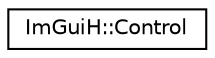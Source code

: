 digraph "Graphical Class Hierarchy"
{
 // LATEX_PDF_SIZE
  edge [fontname="Helvetica",fontsize="10",labelfontname="Helvetica",labelfontsize="10"];
  node [fontname="Helvetica",fontsize="10",shape=record];
  rankdir="LR";
  Node0 [label="ImGuiH::Control",height=0.2,width=0.4,color="black", fillcolor="white", style="filled",URL="$class_im_gui_h_1_1_control.html",tooltip=" "];
}
